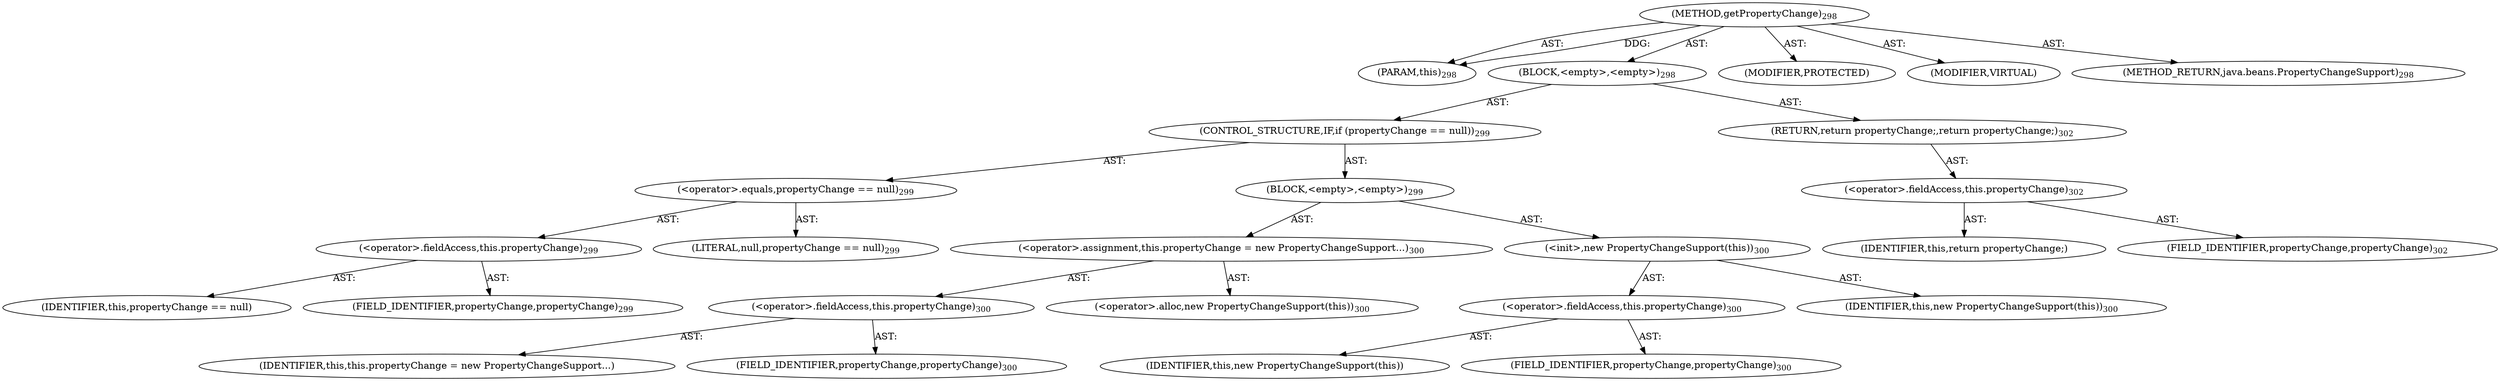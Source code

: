 digraph "getPropertyChange" {  
"111669149715" [label = <(METHOD,getPropertyChange)<SUB>298</SUB>> ]
"115964117004" [label = <(PARAM,this)<SUB>298</SUB>> ]
"25769803801" [label = <(BLOCK,&lt;empty&gt;,&lt;empty&gt;)<SUB>298</SUB>> ]
"47244640261" [label = <(CONTROL_STRUCTURE,IF,if (propertyChange == null))<SUB>299</SUB>> ]
"30064771150" [label = <(&lt;operator&gt;.equals,propertyChange == null)<SUB>299</SUB>> ]
"30064771151" [label = <(&lt;operator&gt;.fieldAccess,this.propertyChange)<SUB>299</SUB>> ]
"68719476822" [label = <(IDENTIFIER,this,propertyChange == null)> ]
"55834574866" [label = <(FIELD_IDENTIFIER,propertyChange,propertyChange)<SUB>299</SUB>> ]
"90194313223" [label = <(LITERAL,null,propertyChange == null)<SUB>299</SUB>> ]
"25769803802" [label = <(BLOCK,&lt;empty&gt;,&lt;empty&gt;)<SUB>299</SUB>> ]
"30064771152" [label = <(&lt;operator&gt;.assignment,this.propertyChange = new PropertyChangeSupport...)<SUB>300</SUB>> ]
"30064771153" [label = <(&lt;operator&gt;.fieldAccess,this.propertyChange)<SUB>300</SUB>> ]
"68719476823" [label = <(IDENTIFIER,this,this.propertyChange = new PropertyChangeSupport...)> ]
"55834574867" [label = <(FIELD_IDENTIFIER,propertyChange,propertyChange)<SUB>300</SUB>> ]
"30064771154" [label = <(&lt;operator&gt;.alloc,new PropertyChangeSupport(this))<SUB>300</SUB>> ]
"30064771155" [label = <(&lt;init&gt;,new PropertyChangeSupport(this))<SUB>300</SUB>> ]
"30064771156" [label = <(&lt;operator&gt;.fieldAccess,this.propertyChange)<SUB>300</SUB>> ]
"68719476824" [label = <(IDENTIFIER,this,new PropertyChangeSupport(this))> ]
"55834574868" [label = <(FIELD_IDENTIFIER,propertyChange,propertyChange)<SUB>300</SUB>> ]
"68719476752" [label = <(IDENTIFIER,this,new PropertyChangeSupport(this))<SUB>300</SUB>> ]
"146028888071" [label = <(RETURN,return propertyChange;,return propertyChange;)<SUB>302</SUB>> ]
"30064771157" [label = <(&lt;operator&gt;.fieldAccess,this.propertyChange)<SUB>302</SUB>> ]
"68719476825" [label = <(IDENTIFIER,this,return propertyChange;)> ]
"55834574869" [label = <(FIELD_IDENTIFIER,propertyChange,propertyChange)<SUB>302</SUB>> ]
"133143986226" [label = <(MODIFIER,PROTECTED)> ]
"133143986227" [label = <(MODIFIER,VIRTUAL)> ]
"128849018899" [label = <(METHOD_RETURN,java.beans.PropertyChangeSupport)<SUB>298</SUB>> ]
  "111669149715" -> "115964117004"  [ label = "AST: "] 
  "111669149715" -> "25769803801"  [ label = "AST: "] 
  "111669149715" -> "133143986226"  [ label = "AST: "] 
  "111669149715" -> "133143986227"  [ label = "AST: "] 
  "111669149715" -> "128849018899"  [ label = "AST: "] 
  "25769803801" -> "47244640261"  [ label = "AST: "] 
  "25769803801" -> "146028888071"  [ label = "AST: "] 
  "47244640261" -> "30064771150"  [ label = "AST: "] 
  "47244640261" -> "25769803802"  [ label = "AST: "] 
  "30064771150" -> "30064771151"  [ label = "AST: "] 
  "30064771150" -> "90194313223"  [ label = "AST: "] 
  "30064771151" -> "68719476822"  [ label = "AST: "] 
  "30064771151" -> "55834574866"  [ label = "AST: "] 
  "25769803802" -> "30064771152"  [ label = "AST: "] 
  "25769803802" -> "30064771155"  [ label = "AST: "] 
  "30064771152" -> "30064771153"  [ label = "AST: "] 
  "30064771152" -> "30064771154"  [ label = "AST: "] 
  "30064771153" -> "68719476823"  [ label = "AST: "] 
  "30064771153" -> "55834574867"  [ label = "AST: "] 
  "30064771155" -> "30064771156"  [ label = "AST: "] 
  "30064771155" -> "68719476752"  [ label = "AST: "] 
  "30064771156" -> "68719476824"  [ label = "AST: "] 
  "30064771156" -> "55834574868"  [ label = "AST: "] 
  "146028888071" -> "30064771157"  [ label = "AST: "] 
  "30064771157" -> "68719476825"  [ label = "AST: "] 
  "30064771157" -> "55834574869"  [ label = "AST: "] 
  "111669149715" -> "115964117004"  [ label = "DDG: "] 
}
